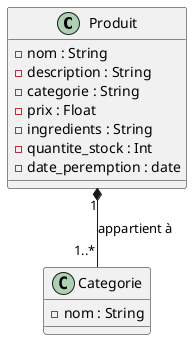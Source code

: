 @startuml

class Produit {
  - nom : String
  - description : String
  - categorie : String
  - prix : Float
  - ingredients : String
  - quantite_stock : Int
  - date_peremption : date
}

class Categorie {
  - nom : String
}

Produit "1" *-- "1..*" Categorie : "appartient à"

@enduml
